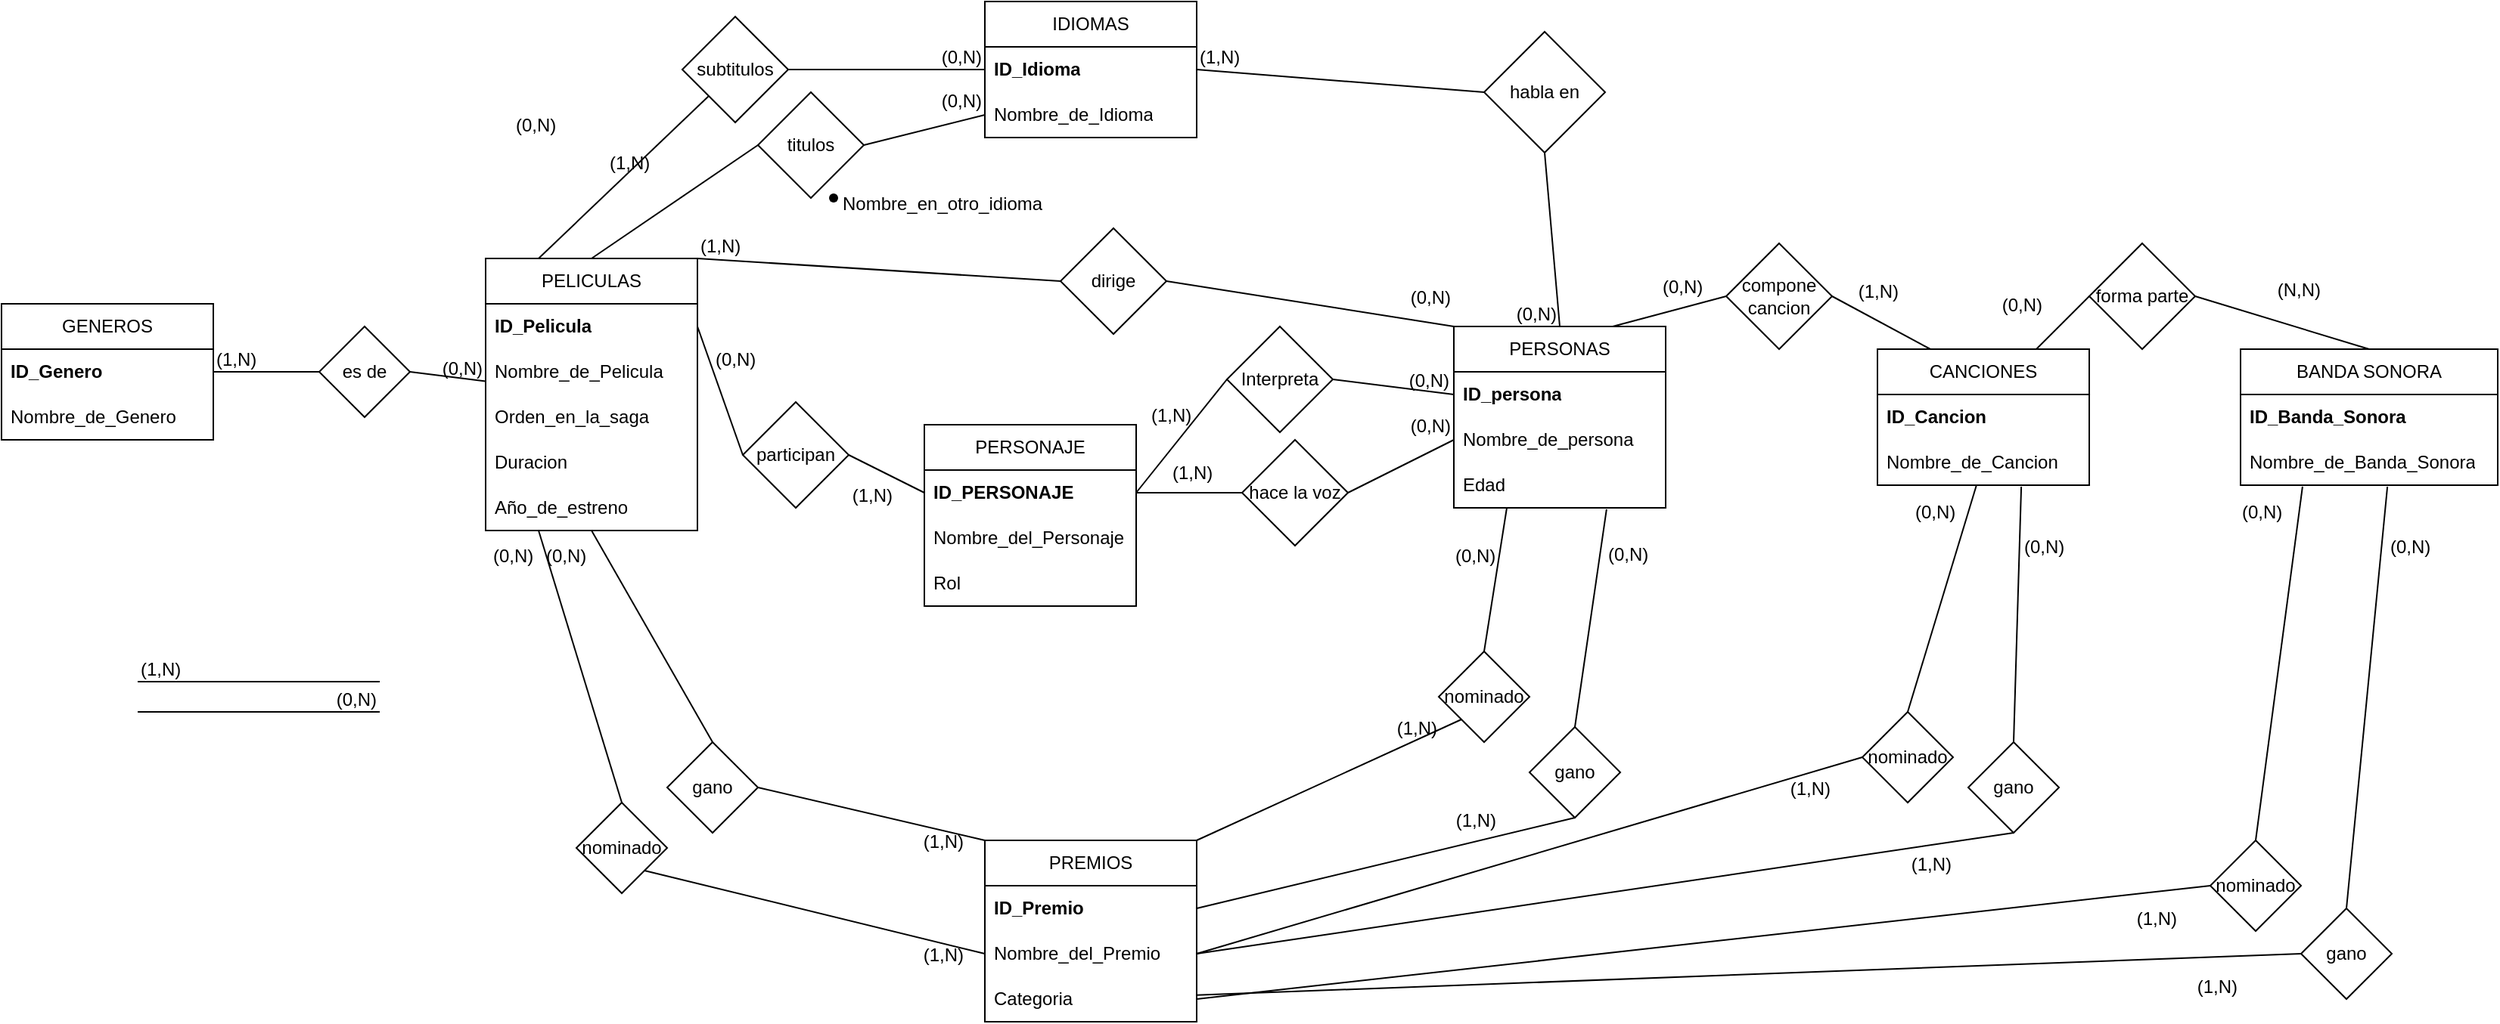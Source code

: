 <mxfile version="21.5.0" type="github">
  <diagram id="R2lEEEUBdFMjLlhIrx00" name="Page-1">
    <mxGraphModel dx="2368" dy="595" grid="1" gridSize="10" guides="1" tooltips="1" connect="1" arrows="1" fold="1" page="1" pageScale="1" pageWidth="850" pageHeight="1100" math="0" shadow="0" extFonts="Permanent Marker^https://fonts.googleapis.com/css?family=Permanent+Marker">
      <root>
        <mxCell id="0" />
        <mxCell id="1" parent="0" />
        <mxCell id="Gt7JvwrsVz6u9dGJZQsW-6" value="GENEROS" style="swimlane;fontStyle=0;childLayout=stackLayout;horizontal=1;startSize=30;horizontalStack=0;resizeParent=1;resizeParentMax=0;resizeLast=0;collapsible=1;marginBottom=0;whiteSpace=wrap;html=1;" parent="1" vertex="1">
          <mxGeometry x="-50" y="380" width="140" height="90" as="geometry">
            <mxRectangle x="50" y="410" width="100" height="30" as="alternateBounds" />
          </mxGeometry>
        </mxCell>
        <mxCell id="Gt7JvwrsVz6u9dGJZQsW-7" value="&lt;b&gt;ID_Genero&lt;/b&gt;&lt;span style=&quot;white-space: pre;&quot;&gt;&#x9;&lt;/span&gt;" style="text;strokeColor=none;fillColor=none;align=left;verticalAlign=middle;spacingLeft=4;spacingRight=4;overflow=hidden;points=[[0,0.5],[1,0.5]];portConstraint=eastwest;rotatable=0;whiteSpace=wrap;html=1;" parent="Gt7JvwrsVz6u9dGJZQsW-6" vertex="1">
          <mxGeometry y="30" width="140" height="30" as="geometry" />
        </mxCell>
        <mxCell id="Gt7JvwrsVz6u9dGJZQsW-8" value="Nombre_de_Genero" style="text;strokeColor=none;fillColor=none;align=left;verticalAlign=middle;spacingLeft=4;spacingRight=4;overflow=hidden;points=[[0,0.5],[1,0.5]];portConstraint=eastwest;rotatable=0;whiteSpace=wrap;html=1;" parent="Gt7JvwrsVz6u9dGJZQsW-6" vertex="1">
          <mxGeometry y="60" width="140" height="30" as="geometry" />
        </mxCell>
        <mxCell id="Gt7JvwrsVz6u9dGJZQsW-10" value="PELICULAS" style="swimlane;fontStyle=0;childLayout=stackLayout;horizontal=1;startSize=30;horizontalStack=0;resizeParent=1;resizeParentMax=0;resizeLast=0;collapsible=1;marginBottom=0;whiteSpace=wrap;html=1;" parent="1" vertex="1">
          <mxGeometry x="270" y="350" width="140" height="180" as="geometry">
            <mxRectangle x="370" y="395" width="110" height="30" as="alternateBounds" />
          </mxGeometry>
        </mxCell>
        <mxCell id="Gt7JvwrsVz6u9dGJZQsW-11" value="&lt;b&gt;ID_Pelicula&lt;/b&gt;" style="text;strokeColor=none;fillColor=none;align=left;verticalAlign=middle;spacingLeft=4;spacingRight=4;overflow=hidden;points=[[0,0.5],[1,0.5]];portConstraint=eastwest;rotatable=0;whiteSpace=wrap;html=1;" parent="Gt7JvwrsVz6u9dGJZQsW-10" vertex="1">
          <mxGeometry y="30" width="140" height="30" as="geometry" />
        </mxCell>
        <mxCell id="Gt7JvwrsVz6u9dGJZQsW-12" value="Nombre_de_Pelicula&lt;span style=&quot;white-space: pre;&quot;&gt;&#x9;&lt;/span&gt;" style="text;strokeColor=none;fillColor=none;align=left;verticalAlign=middle;spacingLeft=4;spacingRight=4;overflow=hidden;points=[[0,0.5],[1,0.5]];portConstraint=eastwest;rotatable=0;whiteSpace=wrap;html=1;" parent="Gt7JvwrsVz6u9dGJZQsW-10" vertex="1">
          <mxGeometry y="60" width="140" height="30" as="geometry" />
        </mxCell>
        <mxCell id="Gt7JvwrsVz6u9dGJZQsW-13" value="&lt;div&gt;Orden_en_la_saga&lt;/div&gt;" style="text;strokeColor=none;fillColor=none;align=left;verticalAlign=middle;spacingLeft=4;spacingRight=4;overflow=hidden;points=[[0,0.5],[1,0.5]];portConstraint=eastwest;rotatable=0;whiteSpace=wrap;html=1;" parent="Gt7JvwrsVz6u9dGJZQsW-10" vertex="1">
          <mxGeometry y="90" width="140" height="30" as="geometry" />
        </mxCell>
        <mxCell id="Gt7JvwrsVz6u9dGJZQsW-106" value="Duracion" style="text;strokeColor=none;fillColor=none;align=left;verticalAlign=middle;spacingLeft=4;spacingRight=4;overflow=hidden;points=[[0,0.5],[1,0.5]];portConstraint=eastwest;rotatable=0;whiteSpace=wrap;html=1;" parent="Gt7JvwrsVz6u9dGJZQsW-10" vertex="1">
          <mxGeometry y="120" width="140" height="30" as="geometry" />
        </mxCell>
        <mxCell id="Gt7JvwrsVz6u9dGJZQsW-107" value="Año_de_estreno" style="text;strokeColor=none;fillColor=none;align=left;verticalAlign=middle;spacingLeft=4;spacingRight=4;overflow=hidden;points=[[0,0.5],[1,0.5]];portConstraint=eastwest;rotatable=0;whiteSpace=wrap;html=1;" parent="Gt7JvwrsVz6u9dGJZQsW-10" vertex="1">
          <mxGeometry y="150" width="140" height="30" as="geometry" />
        </mxCell>
        <mxCell id="Gt7JvwrsVz6u9dGJZQsW-14" value="PREMIOS" style="swimlane;fontStyle=0;childLayout=stackLayout;horizontal=1;startSize=30;horizontalStack=0;resizeParent=1;resizeParentMax=0;resizeLast=0;collapsible=1;marginBottom=0;whiteSpace=wrap;html=1;" parent="1" vertex="1">
          <mxGeometry x="600" y="735" width="140" height="120" as="geometry">
            <mxRectangle x="590" y="690" width="100" height="30" as="alternateBounds" />
          </mxGeometry>
        </mxCell>
        <mxCell id="Gt7JvwrsVz6u9dGJZQsW-15" value="&lt;b&gt;ID_Premio&lt;span style=&quot;white-space: pre;&quot;&gt;&#x9;&lt;/span&gt;&lt;/b&gt;" style="text;strokeColor=none;fillColor=none;align=left;verticalAlign=middle;spacingLeft=4;spacingRight=4;overflow=hidden;points=[[0,0.5],[1,0.5]];portConstraint=eastwest;rotatable=0;whiteSpace=wrap;html=1;" parent="Gt7JvwrsVz6u9dGJZQsW-14" vertex="1">
          <mxGeometry y="30" width="140" height="30" as="geometry" />
        </mxCell>
        <mxCell id="Gt7JvwrsVz6u9dGJZQsW-16" value="Nombre_del_Premio" style="text;strokeColor=none;fillColor=none;align=left;verticalAlign=middle;spacingLeft=4;spacingRight=4;overflow=hidden;points=[[0,0.5],[1,0.5]];portConstraint=eastwest;rotatable=0;whiteSpace=wrap;html=1;" parent="Gt7JvwrsVz6u9dGJZQsW-14" vertex="1">
          <mxGeometry y="60" width="140" height="30" as="geometry" />
        </mxCell>
        <mxCell id="D47qw9EcfBguY9dzHqrJ-2" value="Categoria" style="text;strokeColor=none;fillColor=none;align=left;verticalAlign=middle;spacingLeft=4;spacingRight=4;overflow=hidden;points=[[0,0.5],[1,0.5]];portConstraint=eastwest;rotatable=0;whiteSpace=wrap;html=1;" parent="Gt7JvwrsVz6u9dGJZQsW-14" vertex="1">
          <mxGeometry y="90" width="140" height="30" as="geometry" />
        </mxCell>
        <mxCell id="Gt7JvwrsVz6u9dGJZQsW-18" value="PERSONAS" style="swimlane;fontStyle=0;childLayout=stackLayout;horizontal=1;startSize=30;horizontalStack=0;resizeParent=1;resizeParentMax=0;resizeLast=0;collapsible=1;marginBottom=0;whiteSpace=wrap;html=1;" parent="1" vertex="1">
          <mxGeometry x="910" y="395" width="140" height="120" as="geometry">
            <mxRectangle x="760" y="410" width="110" height="30" as="alternateBounds" />
          </mxGeometry>
        </mxCell>
        <mxCell id="Gt7JvwrsVz6u9dGJZQsW-19" value="&lt;b&gt;ID_persona&lt;/b&gt;" style="text;strokeColor=none;fillColor=none;align=left;verticalAlign=middle;spacingLeft=4;spacingRight=4;overflow=hidden;points=[[0,0.5],[1,0.5]];portConstraint=eastwest;rotatable=0;whiteSpace=wrap;html=1;" parent="Gt7JvwrsVz6u9dGJZQsW-18" vertex="1">
          <mxGeometry y="30" width="140" height="30" as="geometry" />
        </mxCell>
        <mxCell id="Gt7JvwrsVz6u9dGJZQsW-20" value="Nombre_de_persona" style="text;strokeColor=none;fillColor=none;align=left;verticalAlign=middle;spacingLeft=4;spacingRight=4;overflow=hidden;points=[[0,0.5],[1,0.5]];portConstraint=eastwest;rotatable=0;whiteSpace=wrap;html=1;" parent="Gt7JvwrsVz6u9dGJZQsW-18" vertex="1">
          <mxGeometry y="60" width="140" height="30" as="geometry" />
        </mxCell>
        <mxCell id="Gt7JvwrsVz6u9dGJZQsW-110" value="Edad" style="text;strokeColor=none;fillColor=none;align=left;verticalAlign=middle;spacingLeft=4;spacingRight=4;overflow=hidden;points=[[0,0.5],[1,0.5]];portConstraint=eastwest;rotatable=0;whiteSpace=wrap;html=1;" parent="Gt7JvwrsVz6u9dGJZQsW-18" vertex="1">
          <mxGeometry y="90" width="140" height="30" as="geometry" />
        </mxCell>
        <mxCell id="Gt7JvwrsVz6u9dGJZQsW-22" value="CANCIONES" style="swimlane;fontStyle=0;childLayout=stackLayout;horizontal=1;startSize=30;horizontalStack=0;resizeParent=1;resizeParentMax=0;resizeLast=0;collapsible=1;marginBottom=0;whiteSpace=wrap;html=1;" parent="1" vertex="1">
          <mxGeometry x="1190" y="410" width="140" height="90" as="geometry">
            <mxRectangle x="1030" y="410" width="90" height="30" as="alternateBounds" />
          </mxGeometry>
        </mxCell>
        <mxCell id="Gt7JvwrsVz6u9dGJZQsW-23" value="&lt;b&gt;ID_Cancion&lt;/b&gt;" style="text;strokeColor=none;fillColor=none;align=left;verticalAlign=middle;spacingLeft=4;spacingRight=4;overflow=hidden;points=[[0,0.5],[1,0.5]];portConstraint=eastwest;rotatable=0;whiteSpace=wrap;html=1;" parent="Gt7JvwrsVz6u9dGJZQsW-22" vertex="1">
          <mxGeometry y="30" width="140" height="30" as="geometry" />
        </mxCell>
        <mxCell id="Gt7JvwrsVz6u9dGJZQsW-24" value="Nombre_de_Cancion&lt;span style=&quot;white-space: pre;&quot;&gt;&#x9;&lt;/span&gt;" style="text;strokeColor=none;fillColor=none;align=left;verticalAlign=middle;spacingLeft=4;spacingRight=4;overflow=hidden;points=[[0,0.5],[1,0.5]];portConstraint=eastwest;rotatable=0;whiteSpace=wrap;html=1;" parent="Gt7JvwrsVz6u9dGJZQsW-22" vertex="1">
          <mxGeometry y="60" width="140" height="30" as="geometry" />
        </mxCell>
        <mxCell id="Gt7JvwrsVz6u9dGJZQsW-27" value="es de" style="rhombus;whiteSpace=wrap;html=1;" parent="1" vertex="1">
          <mxGeometry x="160" y="395" width="60" height="60" as="geometry" />
        </mxCell>
        <mxCell id="Gt7JvwrsVz6u9dGJZQsW-32" value="dirige" style="rhombus;whiteSpace=wrap;html=1;" parent="1" vertex="1">
          <mxGeometry x="650" y="330" width="70" height="70" as="geometry" />
        </mxCell>
        <mxCell id="Gt7JvwrsVz6u9dGJZQsW-33" value="Interpreta" style="rhombus;whiteSpace=wrap;html=1;" parent="1" vertex="1">
          <mxGeometry x="760" y="395" width="70" height="70" as="geometry" />
        </mxCell>
        <mxCell id="Gt7JvwrsVz6u9dGJZQsW-34" value="participan" style="rhombus;whiteSpace=wrap;html=1;" parent="1" vertex="1">
          <mxGeometry x="440" y="445" width="70" height="70" as="geometry" />
        </mxCell>
        <mxCell id="Gt7JvwrsVz6u9dGJZQsW-41" value="IDIOMAS" style="swimlane;fontStyle=0;childLayout=stackLayout;horizontal=1;startSize=30;horizontalStack=0;resizeParent=1;resizeParentMax=0;resizeLast=0;collapsible=1;marginBottom=0;whiteSpace=wrap;html=1;" parent="1" vertex="1">
          <mxGeometry x="600" y="180" width="140" height="90" as="geometry">
            <mxRectangle x="600" y="200" width="90" height="30" as="alternateBounds" />
          </mxGeometry>
        </mxCell>
        <mxCell id="Gt7JvwrsVz6u9dGJZQsW-42" value="&lt;b&gt;ID_Idioma&lt;/b&gt;" style="text;strokeColor=none;fillColor=none;align=left;verticalAlign=middle;spacingLeft=4;spacingRight=4;overflow=hidden;points=[[0,0.5],[1,0.5]];portConstraint=eastwest;rotatable=0;whiteSpace=wrap;html=1;" parent="Gt7JvwrsVz6u9dGJZQsW-41" vertex="1">
          <mxGeometry y="30" width="140" height="30" as="geometry" />
        </mxCell>
        <mxCell id="Gt7JvwrsVz6u9dGJZQsW-43" value="Nombre_de_Idioma" style="text;strokeColor=none;fillColor=none;align=left;verticalAlign=middle;spacingLeft=4;spacingRight=4;overflow=hidden;points=[[0,0.5],[1,0.5]];portConstraint=eastwest;rotatable=0;whiteSpace=wrap;html=1;" parent="Gt7JvwrsVz6u9dGJZQsW-41" vertex="1">
          <mxGeometry y="60" width="140" height="30" as="geometry" />
        </mxCell>
        <mxCell id="Gt7JvwrsVz6u9dGJZQsW-45" value="compone cancion" style="rhombus;whiteSpace=wrap;html=1;" parent="1" vertex="1">
          <mxGeometry x="1090" y="340" width="70" height="70" as="geometry" />
        </mxCell>
        <mxCell id="Gt7JvwrsVz6u9dGJZQsW-52" value="titulos" style="rhombus;whiteSpace=wrap;html=1;" parent="1" vertex="1">
          <mxGeometry x="450" y="240" width="70" height="70" as="geometry" />
        </mxCell>
        <mxCell id="Gt7JvwrsVz6u9dGJZQsW-53" value="&lt;div&gt;subtitulos&lt;/div&gt;" style="rhombus;whiteSpace=wrap;html=1;" parent="1" vertex="1">
          <mxGeometry x="400" y="190" width="70" height="70" as="geometry" />
        </mxCell>
        <mxCell id="Gt7JvwrsVz6u9dGJZQsW-60" value="habla en" style="rhombus;whiteSpace=wrap;html=1;" parent="1" vertex="1">
          <mxGeometry x="930" y="200" width="80" height="80" as="geometry" />
        </mxCell>
        <mxCell id="Gt7JvwrsVz6u9dGJZQsW-64" value="nominado" style="rhombus;whiteSpace=wrap;html=1;" parent="1" vertex="1">
          <mxGeometry x="330" y="710" width="60" height="60" as="geometry" />
        </mxCell>
        <mxCell id="Gt7JvwrsVz6u9dGJZQsW-65" value="gano" style="rhombus;whiteSpace=wrap;html=1;" parent="1" vertex="1">
          <mxGeometry x="390" y="670" width="60" height="60" as="geometry" />
        </mxCell>
        <mxCell id="Gt7JvwrsVz6u9dGJZQsW-71" value="nominado" style="rhombus;whiteSpace=wrap;html=1;" parent="1" vertex="1">
          <mxGeometry x="900" y="610" width="60" height="60" as="geometry" />
        </mxCell>
        <mxCell id="Gt7JvwrsVz6u9dGJZQsW-72" value="gano" style="rhombus;whiteSpace=wrap;html=1;" parent="1" vertex="1">
          <mxGeometry x="960" y="660" width="60" height="60" as="geometry" />
        </mxCell>
        <mxCell id="Gt7JvwrsVz6u9dGJZQsW-77" value="nominado" style="rhombus;whiteSpace=wrap;html=1;" parent="1" vertex="1">
          <mxGeometry x="1180" y="650" width="60" height="60" as="geometry" />
        </mxCell>
        <mxCell id="Gt7JvwrsVz6u9dGJZQsW-78" value="gano" style="rhombus;whiteSpace=wrap;html=1;" parent="1" vertex="1">
          <mxGeometry x="1250" y="670" width="60" height="60" as="geometry" />
        </mxCell>
        <mxCell id="Gt7JvwrsVz6u9dGJZQsW-94" value="BANDA SONORA" style="swimlane;fontStyle=0;childLayout=stackLayout;horizontal=1;startSize=30;horizontalStack=0;resizeParent=1;resizeParentMax=0;resizeLast=0;collapsible=1;marginBottom=0;whiteSpace=wrap;html=1;" parent="1" vertex="1">
          <mxGeometry x="1430" y="410" width="170" height="90" as="geometry">
            <mxRectangle x="1290" y="410" width="90" height="30" as="alternateBounds" />
          </mxGeometry>
        </mxCell>
        <mxCell id="Gt7JvwrsVz6u9dGJZQsW-95" value="&lt;b&gt;ID_Banda_Sonora&lt;span style=&quot;white-space: pre;&quot;&gt;&#x9;&lt;/span&gt;&lt;/b&gt;" style="text;strokeColor=none;fillColor=none;align=left;verticalAlign=middle;spacingLeft=4;spacingRight=4;overflow=hidden;points=[[0,0.5],[1,0.5]];portConstraint=eastwest;rotatable=0;whiteSpace=wrap;html=1;" parent="Gt7JvwrsVz6u9dGJZQsW-94" vertex="1">
          <mxGeometry y="30" width="170" height="30" as="geometry" />
        </mxCell>
        <mxCell id="Gt7JvwrsVz6u9dGJZQsW-96" value="Nombre_de_Banda_Sonora" style="text;strokeColor=none;fillColor=none;align=left;verticalAlign=middle;spacingLeft=4;spacingRight=4;overflow=hidden;points=[[0,0.5],[1,0.5]];portConstraint=eastwest;rotatable=0;whiteSpace=wrap;html=1;" parent="Gt7JvwrsVz6u9dGJZQsW-94" vertex="1">
          <mxGeometry y="60" width="170" height="30" as="geometry" />
        </mxCell>
        <mxCell id="Gt7JvwrsVz6u9dGJZQsW-97" value="forma parte" style="rhombus;whiteSpace=wrap;html=1;" parent="1" vertex="1">
          <mxGeometry x="1330" y="340" width="70" height="70" as="geometry" />
        </mxCell>
        <mxCell id="Gt7JvwrsVz6u9dGJZQsW-100" value="nominado" style="rhombus;whiteSpace=wrap;html=1;" parent="1" vertex="1">
          <mxGeometry x="1410" y="735" width="60" height="60" as="geometry" />
        </mxCell>
        <mxCell id="Gt7JvwrsVz6u9dGJZQsW-101" value="gano" style="rhombus;whiteSpace=wrap;html=1;" parent="1" vertex="1">
          <mxGeometry x="1470" y="780" width="60" height="60" as="geometry" />
        </mxCell>
        <mxCell id="D47qw9EcfBguY9dzHqrJ-13" value="" style="endArrow=none;html=1;rounded=0;" parent="1" edge="1">
          <mxGeometry relative="1" as="geometry">
            <mxPoint x="40" y="630" as="sourcePoint" />
            <mxPoint x="200" y="630" as="targetPoint" />
          </mxGeometry>
        </mxCell>
        <mxCell id="D47qw9EcfBguY9dzHqrJ-14" value="(1,N)" style="resizable=0;html=1;whiteSpace=wrap;align=left;verticalAlign=bottom;" parent="D47qw9EcfBguY9dzHqrJ-13" connectable="0" vertex="1">
          <mxGeometry x="-1" relative="1" as="geometry" />
        </mxCell>
        <mxCell id="D47qw9EcfBguY9dzHqrJ-15" value="" style="endArrow=none;html=1;rounded=0;" parent="1" edge="1">
          <mxGeometry relative="1" as="geometry">
            <mxPoint x="40" y="650" as="sourcePoint" />
            <mxPoint x="200" y="650" as="targetPoint" />
          </mxGeometry>
        </mxCell>
        <mxCell id="D47qw9EcfBguY9dzHqrJ-16" value="(0,N)" style="resizable=0;html=1;whiteSpace=wrap;align=right;verticalAlign=bottom;" parent="D47qw9EcfBguY9dzHqrJ-15" connectable="0" vertex="1">
          <mxGeometry x="1" relative="1" as="geometry">
            <mxPoint x="-1" as="offset" />
          </mxGeometry>
        </mxCell>
        <mxCell id="D47qw9EcfBguY9dzHqrJ-17" value="" style="endArrow=none;html=1;rounded=0;exitX=1;exitY=0.5;exitDx=0;exitDy=0;entryX=0;entryY=0.5;entryDx=0;entryDy=0;" parent="1" source="Gt7JvwrsVz6u9dGJZQsW-7" target="Gt7JvwrsVz6u9dGJZQsW-27" edge="1">
          <mxGeometry relative="1" as="geometry">
            <mxPoint x="110" y="490" as="sourcePoint" />
            <mxPoint x="270" y="490" as="targetPoint" />
          </mxGeometry>
        </mxCell>
        <mxCell id="D47qw9EcfBguY9dzHqrJ-18" value="(1,N)" style="resizable=0;html=1;whiteSpace=wrap;align=left;verticalAlign=bottom;" parent="D47qw9EcfBguY9dzHqrJ-17" connectable="0" vertex="1">
          <mxGeometry x="-1" relative="1" as="geometry" />
        </mxCell>
        <mxCell id="D47qw9EcfBguY9dzHqrJ-19" value="" style="endArrow=none;html=1;rounded=0;exitX=1;exitY=0.5;exitDx=0;exitDy=0;" parent="1" source="Gt7JvwrsVz6u9dGJZQsW-27" target="Gt7JvwrsVz6u9dGJZQsW-10" edge="1">
          <mxGeometry relative="1" as="geometry">
            <mxPoint x="100" y="540" as="sourcePoint" />
            <mxPoint x="290" y="450" as="targetPoint" />
          </mxGeometry>
        </mxCell>
        <mxCell id="D47qw9EcfBguY9dzHqrJ-20" value="(0,N)" style="resizable=0;html=1;whiteSpace=wrap;align=right;verticalAlign=bottom;" parent="D47qw9EcfBguY9dzHqrJ-19" connectable="0" vertex="1">
          <mxGeometry x="1" relative="1" as="geometry">
            <mxPoint x="-1" as="offset" />
          </mxGeometry>
        </mxCell>
        <mxCell id="D47qw9EcfBguY9dzHqrJ-23" value="" style="group" parent="1" vertex="1" connectable="0">
          <mxGeometry x="490" y="300" width="170" height="30" as="geometry" />
        </mxCell>
        <mxCell id="D47qw9EcfBguY9dzHqrJ-21" value="Nombre_en_otro_idioma" style="text;strokeColor=none;fillColor=none;spacingLeft=4;spacingRight=4;overflow=hidden;rotatable=0;points=[[0,0.5],[1,0.5]];portConstraint=eastwest;fontSize=12;whiteSpace=wrap;html=1;" parent="D47qw9EcfBguY9dzHqrJ-23" vertex="1">
          <mxGeometry x="10" width="160" height="30" as="geometry" />
        </mxCell>
        <mxCell id="D47qw9EcfBguY9dzHqrJ-22" value="" style="shape=waypoint;sketch=0;fillStyle=solid;size=6;pointerEvents=1;points=[];fillColor=none;resizable=0;rotatable=0;perimeter=centerPerimeter;snapToPoint=1;" parent="D47qw9EcfBguY9dzHqrJ-23" vertex="1">
          <mxGeometry width="20" height="20" as="geometry" />
        </mxCell>
        <mxCell id="D47qw9EcfBguY9dzHqrJ-24" value="" style="endArrow=none;html=1;rounded=0;entryX=0;entryY=0.5;entryDx=0;entryDy=0;exitX=0.5;exitY=0;exitDx=0;exitDy=0;" parent="1" source="Gt7JvwrsVz6u9dGJZQsW-10" target="Gt7JvwrsVz6u9dGJZQsW-52" edge="1">
          <mxGeometry relative="1" as="geometry">
            <mxPoint x="60" y="500" as="sourcePoint" />
            <mxPoint x="220" y="500" as="targetPoint" />
          </mxGeometry>
        </mxCell>
        <mxCell id="D47qw9EcfBguY9dzHqrJ-25" value="(1,N)" style="resizable=0;html=1;whiteSpace=wrap;align=left;verticalAlign=bottom;" parent="D47qw9EcfBguY9dzHqrJ-24" connectable="0" vertex="1">
          <mxGeometry x="-1" relative="1" as="geometry">
            <mxPoint x="10" y="-55" as="offset" />
          </mxGeometry>
        </mxCell>
        <mxCell id="D47qw9EcfBguY9dzHqrJ-26" value="" style="endArrow=none;html=1;rounded=0;entryX=0;entryY=0.5;entryDx=0;entryDy=0;exitX=1;exitY=0.5;exitDx=0;exitDy=0;" parent="1" source="Gt7JvwrsVz6u9dGJZQsW-52" target="Gt7JvwrsVz6u9dGJZQsW-43" edge="1">
          <mxGeometry relative="1" as="geometry">
            <mxPoint x="60" y="520" as="sourcePoint" />
            <mxPoint x="220" y="520" as="targetPoint" />
          </mxGeometry>
        </mxCell>
        <mxCell id="D47qw9EcfBguY9dzHqrJ-27" value="(0,N)" style="resizable=0;html=1;whiteSpace=wrap;align=right;verticalAlign=bottom;" parent="D47qw9EcfBguY9dzHqrJ-26" connectable="0" vertex="1">
          <mxGeometry x="1" relative="1" as="geometry">
            <mxPoint x="-1" as="offset" />
          </mxGeometry>
        </mxCell>
        <mxCell id="D47qw9EcfBguY9dzHqrJ-28" value="" style="endArrow=none;html=1;rounded=0;entryX=0;entryY=1;entryDx=0;entryDy=0;exitX=0.25;exitY=0;exitDx=0;exitDy=0;" parent="1" source="Gt7JvwrsVz6u9dGJZQsW-10" target="Gt7JvwrsVz6u9dGJZQsW-53" edge="1">
          <mxGeometry relative="1" as="geometry">
            <mxPoint x="90" y="530" as="sourcePoint" />
            <mxPoint x="250" y="530" as="targetPoint" />
          </mxGeometry>
        </mxCell>
        <mxCell id="D47qw9EcfBguY9dzHqrJ-29" value="(0,N)" style="resizable=0;html=1;whiteSpace=wrap;align=left;verticalAlign=bottom;" parent="D47qw9EcfBguY9dzHqrJ-28" connectable="0" vertex="1">
          <mxGeometry x="-1" relative="1" as="geometry">
            <mxPoint x="-17" y="-80" as="offset" />
          </mxGeometry>
        </mxCell>
        <mxCell id="D47qw9EcfBguY9dzHqrJ-30" value="" style="endArrow=none;html=1;rounded=0;entryX=0;entryY=0.5;entryDx=0;entryDy=0;exitX=1;exitY=0.5;exitDx=0;exitDy=0;" parent="1" source="Gt7JvwrsVz6u9dGJZQsW-53" target="Gt7JvwrsVz6u9dGJZQsW-42" edge="1">
          <mxGeometry relative="1" as="geometry">
            <mxPoint x="150" y="240" as="sourcePoint" />
            <mxPoint x="310" y="240" as="targetPoint" />
          </mxGeometry>
        </mxCell>
        <mxCell id="D47qw9EcfBguY9dzHqrJ-31" value="(0,N)" style="resizable=0;html=1;whiteSpace=wrap;align=right;verticalAlign=bottom;" parent="D47qw9EcfBguY9dzHqrJ-30" connectable="0" vertex="1">
          <mxGeometry x="1" relative="1" as="geometry">
            <mxPoint x="-1" as="offset" />
          </mxGeometry>
        </mxCell>
        <mxCell id="D47qw9EcfBguY9dzHqrJ-35" value="" style="endArrow=none;html=1;rounded=0;entryX=0.5;entryY=0;entryDx=0;entryDy=0;exitX=0.25;exitY=1;exitDx=0;exitDy=0;" parent="1" source="Gt7JvwrsVz6u9dGJZQsW-10" target="Gt7JvwrsVz6u9dGJZQsW-64" edge="1">
          <mxGeometry relative="1" as="geometry">
            <mxPoint x="300" y="480" as="sourcePoint" />
            <mxPoint x="320" y="744" as="targetPoint" />
          </mxGeometry>
        </mxCell>
        <mxCell id="D47qw9EcfBguY9dzHqrJ-36" value="(0,N)" style="resizable=0;html=1;whiteSpace=wrap;align=left;verticalAlign=bottom;" parent="D47qw9EcfBguY9dzHqrJ-35" connectable="0" vertex="1">
          <mxGeometry x="-1" relative="1" as="geometry">
            <mxPoint x="-32" y="25" as="offset" />
          </mxGeometry>
        </mxCell>
        <mxCell id="D47qw9EcfBguY9dzHqrJ-37" value="" style="endArrow=none;html=1;rounded=0;exitX=1;exitY=1;exitDx=0;exitDy=0;entryX=0;entryY=0.5;entryDx=0;entryDy=0;" parent="1" source="Gt7JvwrsVz6u9dGJZQsW-64" target="Gt7JvwrsVz6u9dGJZQsW-16" edge="1">
          <mxGeometry relative="1" as="geometry">
            <mxPoint x="160" y="764" as="sourcePoint" />
            <mxPoint x="320" y="764" as="targetPoint" />
          </mxGeometry>
        </mxCell>
        <mxCell id="D47qw9EcfBguY9dzHqrJ-38" value="(1,N)" style="resizable=0;html=1;whiteSpace=wrap;align=right;verticalAlign=bottom;" parent="D47qw9EcfBguY9dzHqrJ-37" connectable="0" vertex="1">
          <mxGeometry x="1" relative="1" as="geometry">
            <mxPoint x="-12" y="10" as="offset" />
          </mxGeometry>
        </mxCell>
        <mxCell id="D47qw9EcfBguY9dzHqrJ-39" value="" style="endArrow=none;html=1;rounded=0;entryX=0.5;entryY=0;entryDx=0;entryDy=0;exitX=0.5;exitY=1;exitDx=0;exitDy=0;" parent="1" source="Gt7JvwrsVz6u9dGJZQsW-10" target="Gt7JvwrsVz6u9dGJZQsW-65" edge="1">
          <mxGeometry relative="1" as="geometry">
            <mxPoint x="408" y="435" as="sourcePoint" />
            <mxPoint x="405" y="650" as="targetPoint" />
          </mxGeometry>
        </mxCell>
        <mxCell id="D47qw9EcfBguY9dzHqrJ-40" value="(0,N)" style="resizable=0;html=1;whiteSpace=wrap;align=left;verticalAlign=bottom;" parent="D47qw9EcfBguY9dzHqrJ-39" connectable="0" vertex="1">
          <mxGeometry x="-1" relative="1" as="geometry">
            <mxPoint x="-32" y="25" as="offset" />
          </mxGeometry>
        </mxCell>
        <mxCell id="D47qw9EcfBguY9dzHqrJ-41" value="" style="endArrow=none;html=1;rounded=0;exitX=1;exitY=0.5;exitDx=0;exitDy=0;entryX=0;entryY=0;entryDx=0;entryDy=0;" parent="1" source="Gt7JvwrsVz6u9dGJZQsW-65" edge="1" target="Gt7JvwrsVz6u9dGJZQsW-14">
          <mxGeometry relative="1" as="geometry">
            <mxPoint x="425" y="645" as="sourcePoint" />
            <mxPoint x="590" y="710" as="targetPoint" />
          </mxGeometry>
        </mxCell>
        <mxCell id="D47qw9EcfBguY9dzHqrJ-42" value="(1,N)" style="resizable=0;html=1;whiteSpace=wrap;align=right;verticalAlign=bottom;" parent="D47qw9EcfBguY9dzHqrJ-41" connectable="0" vertex="1">
          <mxGeometry x="1" relative="1" as="geometry">
            <mxPoint x="-12" y="10" as="offset" />
          </mxGeometry>
        </mxCell>
        <mxCell id="D47qw9EcfBguY9dzHqrJ-52" value="" style="endArrow=none;html=1;rounded=0;entryX=0;entryY=0.5;entryDx=0;entryDy=0;exitX=1;exitY=0;exitDx=0;exitDy=0;" parent="1" source="Gt7JvwrsVz6u9dGJZQsW-10" target="Gt7JvwrsVz6u9dGJZQsW-32" edge="1">
          <mxGeometry relative="1" as="geometry">
            <mxPoint x="210" y="530" as="sourcePoint" />
            <mxPoint x="370" y="530" as="targetPoint" />
          </mxGeometry>
        </mxCell>
        <mxCell id="D47qw9EcfBguY9dzHqrJ-53" value="(1,N)" style="resizable=0;html=1;whiteSpace=wrap;align=left;verticalAlign=bottom;" parent="D47qw9EcfBguY9dzHqrJ-52" connectable="0" vertex="1">
          <mxGeometry x="-1" relative="1" as="geometry" />
        </mxCell>
        <mxCell id="D47qw9EcfBguY9dzHqrJ-54" value="" style="endArrow=none;html=1;rounded=0;entryX=0;entryY=0;entryDx=0;entryDy=0;exitX=1;exitY=0.5;exitDx=0;exitDy=0;" parent="1" source="Gt7JvwrsVz6u9dGJZQsW-32" target="Gt7JvwrsVz6u9dGJZQsW-18" edge="1">
          <mxGeometry relative="1" as="geometry">
            <mxPoint x="200" y="510" as="sourcePoint" />
            <mxPoint x="360" y="510" as="targetPoint" />
          </mxGeometry>
        </mxCell>
        <mxCell id="D47qw9EcfBguY9dzHqrJ-55" value="(0,N)" style="resizable=0;html=1;whiteSpace=wrap;align=right;verticalAlign=bottom;" parent="D47qw9EcfBguY9dzHqrJ-54" connectable="0" vertex="1">
          <mxGeometry x="1" relative="1" as="geometry">
            <mxPoint x="-1" y="-11" as="offset" />
          </mxGeometry>
        </mxCell>
        <mxCell id="D47qw9EcfBguY9dzHqrJ-56" value="" style="endArrow=none;html=1;rounded=0;entryX=0;entryY=0.5;entryDx=0;entryDy=0;exitX=1;exitY=0.5;exitDx=0;exitDy=0;" parent="1" source="yIFJupG04p19ajYro8Yv-10" target="Gt7JvwrsVz6u9dGJZQsW-33" edge="1">
          <mxGeometry relative="1" as="geometry">
            <mxPoint x="30.0" y="850" as="sourcePoint" />
            <mxPoint x="-210" y="1129.5" as="targetPoint" />
          </mxGeometry>
        </mxCell>
        <mxCell id="D47qw9EcfBguY9dzHqrJ-57" value="(1,N)" style="resizable=0;html=1;whiteSpace=wrap;align=left;verticalAlign=bottom;" parent="D47qw9EcfBguY9dzHqrJ-56" connectable="0" vertex="1">
          <mxGeometry x="-1" relative="1" as="geometry">
            <mxPoint x="8" y="-43" as="offset" />
          </mxGeometry>
        </mxCell>
        <mxCell id="D47qw9EcfBguY9dzHqrJ-58" value="" style="endArrow=none;html=1;rounded=0;exitX=1;exitY=0.5;exitDx=0;exitDy=0;entryX=0;entryY=0.5;entryDx=0;entryDy=0;" parent="1" source="Gt7JvwrsVz6u9dGJZQsW-33" target="Gt7JvwrsVz6u9dGJZQsW-19" edge="1">
          <mxGeometry relative="1" as="geometry">
            <mxPoint x="-370" y="1149.5" as="sourcePoint" />
            <mxPoint x="310.0" y="845" as="targetPoint" />
          </mxGeometry>
        </mxCell>
        <mxCell id="D47qw9EcfBguY9dzHqrJ-59" value="(0,N)" style="resizable=0;html=1;whiteSpace=wrap;align=right;verticalAlign=bottom;" parent="D47qw9EcfBguY9dzHqrJ-58" connectable="0" vertex="1">
          <mxGeometry x="1" relative="1" as="geometry">
            <mxPoint x="-1" as="offset" />
          </mxGeometry>
        </mxCell>
        <mxCell id="D47qw9EcfBguY9dzHqrJ-60" value="" style="endArrow=none;html=1;rounded=0;entryX=0;entryY=0.5;entryDx=0;entryDy=0;exitX=1;exitY=0.5;exitDx=0;exitDy=0;" parent="1" source="Gt7JvwrsVz6u9dGJZQsW-11" target="Gt7JvwrsVz6u9dGJZQsW-34" edge="1">
          <mxGeometry relative="1" as="geometry">
            <mxPoint x="20.0" y="805" as="sourcePoint" />
            <mxPoint x="-70" y="1040" as="targetPoint" />
          </mxGeometry>
        </mxCell>
        <mxCell id="D47qw9EcfBguY9dzHqrJ-61" value="(0,N)" style="resizable=0;html=1;whiteSpace=wrap;align=left;verticalAlign=bottom;" parent="D47qw9EcfBguY9dzHqrJ-60" connectable="0" vertex="1">
          <mxGeometry x="-1" relative="1" as="geometry">
            <mxPoint x="10" y="30" as="offset" />
          </mxGeometry>
        </mxCell>
        <mxCell id="D47qw9EcfBguY9dzHqrJ-62" value="" style="endArrow=none;html=1;rounded=0;entryX=0;entryY=0.5;entryDx=0;entryDy=0;exitX=1;exitY=0.5;exitDx=0;exitDy=0;" parent="1" source="Gt7JvwrsVz6u9dGJZQsW-34" target="yIFJupG04p19ajYro8Yv-10" edge="1">
          <mxGeometry relative="1" as="geometry">
            <mxPoint x="-230" y="1060" as="sourcePoint" />
            <mxPoint x="300.0" y="770" as="targetPoint" />
          </mxGeometry>
        </mxCell>
        <mxCell id="D47qw9EcfBguY9dzHqrJ-63" value="(1,N)" style="resizable=0;html=1;whiteSpace=wrap;align=right;verticalAlign=bottom;" parent="D47qw9EcfBguY9dzHqrJ-62" connectable="0" vertex="1">
          <mxGeometry x="1" relative="1" as="geometry">
            <mxPoint x="-20" y="10" as="offset" />
          </mxGeometry>
        </mxCell>
        <mxCell id="D47qw9EcfBguY9dzHqrJ-68" value="" style="endArrow=none;html=1;rounded=0;exitX=1;exitY=0.5;exitDx=0;exitDy=0;entryX=0;entryY=0.5;entryDx=0;entryDy=0;" parent="1" source="Gt7JvwrsVz6u9dGJZQsW-42" target="Gt7JvwrsVz6u9dGJZQsW-60" edge="1">
          <mxGeometry relative="1" as="geometry">
            <mxPoint x="890" y="159" as="sourcePoint" />
            <mxPoint x="1050" y="159" as="targetPoint" />
          </mxGeometry>
        </mxCell>
        <mxCell id="D47qw9EcfBguY9dzHqrJ-69" value="(1,N)" style="resizable=0;html=1;whiteSpace=wrap;align=left;verticalAlign=bottom;" parent="D47qw9EcfBguY9dzHqrJ-68" connectable="0" vertex="1">
          <mxGeometry x="-1" relative="1" as="geometry" />
        </mxCell>
        <mxCell id="D47qw9EcfBguY9dzHqrJ-70" value="" style="endArrow=none;html=1;rounded=0;exitX=0.5;exitY=1;exitDx=0;exitDy=0;entryX=0.5;entryY=0;entryDx=0;entryDy=0;" parent="1" source="Gt7JvwrsVz6u9dGJZQsW-60" target="Gt7JvwrsVz6u9dGJZQsW-18" edge="1">
          <mxGeometry relative="1" as="geometry">
            <mxPoint x="940" y="224.5" as="sourcePoint" />
            <mxPoint x="1100" y="224.5" as="targetPoint" />
          </mxGeometry>
        </mxCell>
        <mxCell id="D47qw9EcfBguY9dzHqrJ-71" value="(0,N)" style="resizable=0;html=1;whiteSpace=wrap;align=right;verticalAlign=bottom;" parent="D47qw9EcfBguY9dzHqrJ-70" connectable="0" vertex="1">
          <mxGeometry x="1" relative="1" as="geometry">
            <mxPoint x="-1" as="offset" />
          </mxGeometry>
        </mxCell>
        <mxCell id="D47qw9EcfBguY9dzHqrJ-72" value="" style="endArrow=none;html=1;rounded=0;exitX=0.25;exitY=1;exitDx=0;exitDy=0;entryX=0.5;entryY=0;entryDx=0;entryDy=0;" parent="1" source="Gt7JvwrsVz6u9dGJZQsW-18" target="Gt7JvwrsVz6u9dGJZQsW-71" edge="1">
          <mxGeometry relative="1" as="geometry">
            <mxPoint x="700" y="850" as="sourcePoint" />
            <mxPoint x="860" y="850" as="targetPoint" />
          </mxGeometry>
        </mxCell>
        <mxCell id="D47qw9EcfBguY9dzHqrJ-73" value="(0,N)" style="resizable=0;html=1;whiteSpace=wrap;align=left;verticalAlign=bottom;" parent="D47qw9EcfBguY9dzHqrJ-72" connectable="0" vertex="1">
          <mxGeometry x="-1" relative="1" as="geometry">
            <mxPoint x="-36" y="40" as="offset" />
          </mxGeometry>
        </mxCell>
        <mxCell id="D47qw9EcfBguY9dzHqrJ-74" value="" style="endArrow=none;html=1;rounded=0;exitX=1;exitY=0;exitDx=0;exitDy=0;entryX=0;entryY=1;entryDx=0;entryDy=0;" parent="1" source="Gt7JvwrsVz6u9dGJZQsW-14" target="Gt7JvwrsVz6u9dGJZQsW-71" edge="1">
          <mxGeometry relative="1" as="geometry">
            <mxPoint x="700" y="870" as="sourcePoint" />
            <mxPoint x="860" y="870" as="targetPoint" />
          </mxGeometry>
        </mxCell>
        <mxCell id="D47qw9EcfBguY9dzHqrJ-75" value="(1,N)" style="resizable=0;html=1;whiteSpace=wrap;align=right;verticalAlign=bottom;" parent="D47qw9EcfBguY9dzHqrJ-74" connectable="0" vertex="1">
          <mxGeometry x="1" relative="1" as="geometry">
            <mxPoint x="-15" y="15" as="offset" />
          </mxGeometry>
        </mxCell>
        <mxCell id="D47qw9EcfBguY9dzHqrJ-76" value="" style="endArrow=none;html=1;rounded=0;exitX=0.721;exitY=1.033;exitDx=0;exitDy=0;exitPerimeter=0;entryX=0.5;entryY=0;entryDx=0;entryDy=0;" parent="1" source="Gt7JvwrsVz6u9dGJZQsW-110" edge="1" target="Gt7JvwrsVz6u9dGJZQsW-72">
          <mxGeometry relative="1" as="geometry">
            <mxPoint x="700" y="930" as="sourcePoint" />
            <mxPoint x="860" y="650" as="targetPoint" />
          </mxGeometry>
        </mxCell>
        <mxCell id="D47qw9EcfBguY9dzHqrJ-77" value="(0,N)" style="resizable=0;html=1;whiteSpace=wrap;align=left;verticalAlign=bottom;" parent="D47qw9EcfBguY9dzHqrJ-76" connectable="0" vertex="1">
          <mxGeometry x="-1" relative="1" as="geometry">
            <mxPoint x="-1" y="39" as="offset" />
          </mxGeometry>
        </mxCell>
        <mxCell id="D47qw9EcfBguY9dzHqrJ-78" value="" style="endArrow=none;html=1;rounded=0;entryX=0.5;entryY=1;entryDx=0;entryDy=0;exitX=1;exitY=0.5;exitDx=0;exitDy=0;" parent="1" source="Gt7JvwrsVz6u9dGJZQsW-15" target="Gt7JvwrsVz6u9dGJZQsW-72" edge="1">
          <mxGeometry relative="1" as="geometry">
            <mxPoint x="700" y="950" as="sourcePoint" />
            <mxPoint x="860" y="950" as="targetPoint" />
          </mxGeometry>
        </mxCell>
        <mxCell id="D47qw9EcfBguY9dzHqrJ-79" value="(1,N)" style="resizable=0;html=1;whiteSpace=wrap;align=right;verticalAlign=bottom;" parent="D47qw9EcfBguY9dzHqrJ-78" connectable="0" vertex="1">
          <mxGeometry x="1" relative="1" as="geometry">
            <mxPoint x="-50" y="10" as="offset" />
          </mxGeometry>
        </mxCell>
        <mxCell id="D47qw9EcfBguY9dzHqrJ-80" value="" style="endArrow=none;html=1;rounded=0;entryX=0.5;entryY=0;entryDx=0;entryDy=0;" parent="1" source="Gt7JvwrsVz6u9dGJZQsW-24" target="Gt7JvwrsVz6u9dGJZQsW-77" edge="1">
          <mxGeometry relative="1" as="geometry">
            <mxPoint x="660" y="880" as="sourcePoint" />
            <mxPoint x="820" y="880" as="targetPoint" />
          </mxGeometry>
        </mxCell>
        <mxCell id="D47qw9EcfBguY9dzHqrJ-81" value="(0,N)" style="resizable=0;html=1;whiteSpace=wrap;align=left;verticalAlign=bottom;" parent="D47qw9EcfBguY9dzHqrJ-80" connectable="0" vertex="1">
          <mxGeometry x="-1" relative="1" as="geometry">
            <mxPoint x="-42" y="26" as="offset" />
          </mxGeometry>
        </mxCell>
        <mxCell id="D47qw9EcfBguY9dzHqrJ-82" value="" style="endArrow=none;html=1;rounded=0;entryX=0;entryY=0.5;entryDx=0;entryDy=0;exitX=1;exitY=0.5;exitDx=0;exitDy=0;" parent="1" source="Gt7JvwrsVz6u9dGJZQsW-16" target="Gt7JvwrsVz6u9dGJZQsW-77" edge="1">
          <mxGeometry relative="1" as="geometry">
            <mxPoint x="660" y="900" as="sourcePoint" />
            <mxPoint x="820" y="900" as="targetPoint" />
          </mxGeometry>
        </mxCell>
        <mxCell id="D47qw9EcfBguY9dzHqrJ-83" value="(1,N)" style="resizable=0;html=1;whiteSpace=wrap;align=right;verticalAlign=bottom;" parent="D47qw9EcfBguY9dzHqrJ-82" connectable="0" vertex="1">
          <mxGeometry x="1" relative="1" as="geometry">
            <mxPoint x="-20" y="30" as="offset" />
          </mxGeometry>
        </mxCell>
        <mxCell id="D47qw9EcfBguY9dzHqrJ-88" value="" style="endArrow=none;html=1;rounded=0;exitX=0.679;exitY=1.033;exitDx=0;exitDy=0;exitPerimeter=0;entryX=0.5;entryY=0;entryDx=0;entryDy=0;" parent="1" source="Gt7JvwrsVz6u9dGJZQsW-24" target="Gt7JvwrsVz6u9dGJZQsW-78" edge="1">
          <mxGeometry relative="1" as="geometry">
            <mxPoint x="940" y="890" as="sourcePoint" />
            <mxPoint x="1100" y="890" as="targetPoint" />
          </mxGeometry>
        </mxCell>
        <mxCell id="D47qw9EcfBguY9dzHqrJ-89" value="(0,N)" style="resizable=0;html=1;whiteSpace=wrap;align=left;verticalAlign=bottom;" parent="D47qw9EcfBguY9dzHqrJ-88" connectable="0" vertex="1">
          <mxGeometry x="-1" relative="1" as="geometry">
            <mxPoint y="49" as="offset" />
          </mxGeometry>
        </mxCell>
        <mxCell id="D47qw9EcfBguY9dzHqrJ-90" value="" style="endArrow=none;html=1;rounded=0;entryX=0.5;entryY=1;entryDx=0;entryDy=0;exitX=1;exitY=0.5;exitDx=0;exitDy=0;" parent="1" source="Gt7JvwrsVz6u9dGJZQsW-16" target="Gt7JvwrsVz6u9dGJZQsW-78" edge="1">
          <mxGeometry relative="1" as="geometry">
            <mxPoint x="940" y="910" as="sourcePoint" />
            <mxPoint x="1100" y="910" as="targetPoint" />
          </mxGeometry>
        </mxCell>
        <mxCell id="D47qw9EcfBguY9dzHqrJ-91" value="(1,N)" style="resizable=0;html=1;whiteSpace=wrap;align=right;verticalAlign=bottom;" parent="D47qw9EcfBguY9dzHqrJ-90" connectable="0" vertex="1">
          <mxGeometry x="1" relative="1" as="geometry">
            <mxPoint x="-40" y="30" as="offset" />
          </mxGeometry>
        </mxCell>
        <mxCell id="D47qw9EcfBguY9dzHqrJ-92" value="" style="endArrow=none;html=1;rounded=0;entryX=0.5;entryY=0;entryDx=0;entryDy=0;exitX=0.241;exitY=1.033;exitDx=0;exitDy=0;exitPerimeter=0;" parent="1" source="Gt7JvwrsVz6u9dGJZQsW-96" target="Gt7JvwrsVz6u9dGJZQsW-100" edge="1">
          <mxGeometry relative="1" as="geometry">
            <mxPoint x="1301" y="560" as="sourcePoint" />
            <mxPoint x="1200" y="720" as="targetPoint" />
          </mxGeometry>
        </mxCell>
        <mxCell id="D47qw9EcfBguY9dzHqrJ-93" value="(0,N)" style="resizable=0;html=1;whiteSpace=wrap;align=left;verticalAlign=bottom;" parent="D47qw9EcfBguY9dzHqrJ-92" connectable="0" vertex="1">
          <mxGeometry x="-1" relative="1" as="geometry">
            <mxPoint x="-42" y="26" as="offset" />
          </mxGeometry>
        </mxCell>
        <mxCell id="D47qw9EcfBguY9dzHqrJ-94" value="" style="endArrow=none;html=1;rounded=0;exitX=0.571;exitY=1.033;exitDx=0;exitDy=0;exitPerimeter=0;entryX=0.5;entryY=0;entryDx=0;entryDy=0;" parent="1" source="Gt7JvwrsVz6u9dGJZQsW-96" target="Gt7JvwrsVz6u9dGJZQsW-101" edge="1">
          <mxGeometry relative="1" as="geometry">
            <mxPoint x="1135" y="511" as="sourcePoint" />
            <mxPoint x="1070" y="685" as="targetPoint" />
          </mxGeometry>
        </mxCell>
        <mxCell id="D47qw9EcfBguY9dzHqrJ-95" value="(0,N)" style="resizable=0;html=1;whiteSpace=wrap;align=left;verticalAlign=bottom;" parent="D47qw9EcfBguY9dzHqrJ-94" connectable="0" vertex="1">
          <mxGeometry x="-1" relative="1" as="geometry">
            <mxPoint y="49" as="offset" />
          </mxGeometry>
        </mxCell>
        <mxCell id="D47qw9EcfBguY9dzHqrJ-96" value="" style="endArrow=none;html=1;rounded=0;entryX=0;entryY=0.5;entryDx=0;entryDy=0;exitX=1;exitY=0.5;exitDx=0;exitDy=0;" parent="1" source="D47qw9EcfBguY9dzHqrJ-2" target="Gt7JvwrsVz6u9dGJZQsW-100" edge="1">
          <mxGeometry relative="1" as="geometry">
            <mxPoint x="910" y="855" as="sourcePoint" />
            <mxPoint x="1140" y="780" as="targetPoint" />
          </mxGeometry>
        </mxCell>
        <mxCell id="D47qw9EcfBguY9dzHqrJ-97" value="(1,N)" style="resizable=0;html=1;whiteSpace=wrap;align=right;verticalAlign=bottom;" parent="D47qw9EcfBguY9dzHqrJ-96" connectable="0" vertex="1">
          <mxGeometry x="1" relative="1" as="geometry">
            <mxPoint x="-20" y="30" as="offset" />
          </mxGeometry>
        </mxCell>
        <mxCell id="D47qw9EcfBguY9dzHqrJ-98" value="" style="endArrow=none;html=1;rounded=0;entryX=0;entryY=0.5;entryDx=0;entryDy=0;" parent="1" source="D47qw9EcfBguY9dzHqrJ-2" target="Gt7JvwrsVz6u9dGJZQsW-101" edge="1">
          <mxGeometry relative="1" as="geometry">
            <mxPoint x="762" y="935" as="sourcePoint" />
            <mxPoint x="1090" y="890" as="targetPoint" />
          </mxGeometry>
        </mxCell>
        <mxCell id="D47qw9EcfBguY9dzHqrJ-99" value="(1,N)" style="resizable=0;html=1;whiteSpace=wrap;align=right;verticalAlign=bottom;" parent="D47qw9EcfBguY9dzHqrJ-98" connectable="0" vertex="1">
          <mxGeometry x="1" relative="1" as="geometry">
            <mxPoint x="-40" y="30" as="offset" />
          </mxGeometry>
        </mxCell>
        <mxCell id="D47qw9EcfBguY9dzHqrJ-100" value="" style="endArrow=none;html=1;rounded=0;entryX=0.75;entryY=0;entryDx=0;entryDy=0;exitX=0;exitY=0.5;exitDx=0;exitDy=0;" parent="1" source="Gt7JvwrsVz6u9dGJZQsW-45" target="Gt7JvwrsVz6u9dGJZQsW-18" edge="1">
          <mxGeometry relative="1" as="geometry">
            <mxPoint x="1161" y="240" as="sourcePoint" />
            <mxPoint x="1060" y="400" as="targetPoint" />
          </mxGeometry>
        </mxCell>
        <mxCell id="D47qw9EcfBguY9dzHqrJ-101" value="(0,N)" style="resizable=0;html=1;whiteSpace=wrap;align=left;verticalAlign=bottom;" parent="D47qw9EcfBguY9dzHqrJ-100" connectable="0" vertex="1">
          <mxGeometry x="-1" relative="1" as="geometry">
            <mxPoint x="-44" y="2" as="offset" />
          </mxGeometry>
        </mxCell>
        <mxCell id="D47qw9EcfBguY9dzHqrJ-104" value="" style="endArrow=none;html=1;rounded=0;entryX=0.25;entryY=0;entryDx=0;entryDy=0;exitX=1;exitY=0.5;exitDx=0;exitDy=0;" parent="1" source="Gt7JvwrsVz6u9dGJZQsW-45" target="Gt7JvwrsVz6u9dGJZQsW-22" edge="1">
          <mxGeometry relative="1" as="geometry">
            <mxPoint x="990" y="325" as="sourcePoint" />
            <mxPoint x="1220" y="250" as="targetPoint" />
          </mxGeometry>
        </mxCell>
        <mxCell id="D47qw9EcfBguY9dzHqrJ-105" value="(1,N)" style="resizable=0;html=1;whiteSpace=wrap;align=right;verticalAlign=bottom;" parent="D47qw9EcfBguY9dzHqrJ-104" connectable="0" vertex="1">
          <mxGeometry x="1" relative="1" as="geometry">
            <mxPoint x="-20" y="-30" as="offset" />
          </mxGeometry>
        </mxCell>
        <mxCell id="D47qw9EcfBguY9dzHqrJ-106" value="" style="endArrow=none;html=1;rounded=0;entryX=0;entryY=0.5;entryDx=0;entryDy=0;exitX=0.75;exitY=0;exitDx=0;exitDy=0;" parent="1" source="Gt7JvwrsVz6u9dGJZQsW-22" target="Gt7JvwrsVz6u9dGJZQsW-97" edge="1">
          <mxGeometry relative="1" as="geometry">
            <mxPoint x="1120" y="270" as="sourcePoint" />
            <mxPoint x="1195" y="315" as="targetPoint" />
          </mxGeometry>
        </mxCell>
        <mxCell id="D47qw9EcfBguY9dzHqrJ-107" value="(0,N)" style="resizable=0;html=1;whiteSpace=wrap;align=right;verticalAlign=bottom;" parent="D47qw9EcfBguY9dzHqrJ-106" connectable="0" vertex="1">
          <mxGeometry x="1" relative="1" as="geometry">
            <mxPoint x="-30" y="15" as="offset" />
          </mxGeometry>
        </mxCell>
        <mxCell id="D47qw9EcfBguY9dzHqrJ-108" value="" style="endArrow=none;html=1;rounded=0;entryX=0.5;entryY=0;entryDx=0;entryDy=0;exitX=1;exitY=0.5;exitDx=0;exitDy=0;" parent="1" source="Gt7JvwrsVz6u9dGJZQsW-97" target="Gt7JvwrsVz6u9dGJZQsW-94" edge="1">
          <mxGeometry relative="1" as="geometry">
            <mxPoint x="1080" y="300" as="sourcePoint" />
            <mxPoint x="1155" y="345" as="targetPoint" />
          </mxGeometry>
        </mxCell>
        <mxCell id="D47qw9EcfBguY9dzHqrJ-109" value="(N,N)" style="resizable=0;html=1;whiteSpace=wrap;align=right;verticalAlign=bottom;" parent="D47qw9EcfBguY9dzHqrJ-108" connectable="0" vertex="1">
          <mxGeometry x="1" relative="1" as="geometry">
            <mxPoint x="-30" y="-30" as="offset" />
          </mxGeometry>
        </mxCell>
        <mxCell id="yIFJupG04p19ajYro8Yv-9" value="PERSONAJE" style="swimlane;fontStyle=0;childLayout=stackLayout;horizontal=1;startSize=30;horizontalStack=0;resizeParent=1;resizeParentMax=0;resizeLast=0;collapsible=1;marginBottom=0;whiteSpace=wrap;html=1;" vertex="1" parent="1">
          <mxGeometry x="560" y="460" width="140" height="120" as="geometry">
            <mxRectangle x="760" y="410" width="110" height="30" as="alternateBounds" />
          </mxGeometry>
        </mxCell>
        <mxCell id="yIFJupG04p19ajYro8Yv-10" value="&lt;b&gt;ID_PERSONAJE&lt;/b&gt;" style="text;strokeColor=none;fillColor=none;align=left;verticalAlign=middle;spacingLeft=4;spacingRight=4;overflow=hidden;points=[[0,0.5],[1,0.5]];portConstraint=eastwest;rotatable=0;whiteSpace=wrap;html=1;" vertex="1" parent="yIFJupG04p19ajYro8Yv-9">
          <mxGeometry y="30" width="140" height="30" as="geometry" />
        </mxCell>
        <mxCell id="yIFJupG04p19ajYro8Yv-11" value="Nombre_del_Personaje" style="text;strokeColor=none;fillColor=none;align=left;verticalAlign=middle;spacingLeft=4;spacingRight=4;overflow=hidden;points=[[0,0.5],[1,0.5]];portConstraint=eastwest;rotatable=0;whiteSpace=wrap;html=1;" vertex="1" parent="yIFJupG04p19ajYro8Yv-9">
          <mxGeometry y="60" width="140" height="30" as="geometry" />
        </mxCell>
        <mxCell id="yIFJupG04p19ajYro8Yv-12" value="Rol" style="text;strokeColor=none;fillColor=none;align=left;verticalAlign=middle;spacingLeft=4;spacingRight=4;overflow=hidden;points=[[0,0.5],[1,0.5]];portConstraint=eastwest;rotatable=0;whiteSpace=wrap;html=1;" vertex="1" parent="yIFJupG04p19ajYro8Yv-9">
          <mxGeometry y="90" width="140" height="30" as="geometry" />
        </mxCell>
        <mxCell id="yIFJupG04p19ajYro8Yv-16" value="hace la voz" style="rhombus;whiteSpace=wrap;html=1;" vertex="1" parent="1">
          <mxGeometry x="770" y="470" width="70" height="70" as="geometry" />
        </mxCell>
        <mxCell id="yIFJupG04p19ajYro8Yv-17" value="" style="endArrow=none;html=1;rounded=0;entryX=0;entryY=0.5;entryDx=0;entryDy=0;exitX=1;exitY=0.5;exitDx=0;exitDy=0;" edge="1" parent="1" target="yIFJupG04p19ajYro8Yv-16" source="yIFJupG04p19ajYro8Yv-10">
          <mxGeometry relative="1" as="geometry">
            <mxPoint x="490" y="560" as="sourcePoint" />
            <mxPoint x="-900" y="1479.5" as="targetPoint" />
          </mxGeometry>
        </mxCell>
        <mxCell id="yIFJupG04p19ajYro8Yv-18" value="(1,N)" style="resizable=0;html=1;whiteSpace=wrap;align=left;verticalAlign=bottom;" connectable="0" vertex="1" parent="yIFJupG04p19ajYro8Yv-17">
          <mxGeometry x="-1" relative="1" as="geometry">
            <mxPoint x="22" y="-5" as="offset" />
          </mxGeometry>
        </mxCell>
        <mxCell id="yIFJupG04p19ajYro8Yv-19" value="" style="endArrow=none;html=1;rounded=0;exitX=1;exitY=0.5;exitDx=0;exitDy=0;entryX=0;entryY=0.5;entryDx=0;entryDy=0;" edge="1" parent="1" source="yIFJupG04p19ajYro8Yv-16" target="Gt7JvwrsVz6u9dGJZQsW-20">
          <mxGeometry relative="1" as="geometry">
            <mxPoint x="-1060" y="1499.5" as="sourcePoint" />
            <mxPoint x="220" y="790" as="targetPoint" />
          </mxGeometry>
        </mxCell>
        <mxCell id="yIFJupG04p19ajYro8Yv-20" value="(0,N)" style="resizable=0;html=1;whiteSpace=wrap;align=right;verticalAlign=bottom;" connectable="0" vertex="1" parent="yIFJupG04p19ajYro8Yv-19">
          <mxGeometry x="1" relative="1" as="geometry">
            <mxPoint x="-1" as="offset" />
          </mxGeometry>
        </mxCell>
      </root>
    </mxGraphModel>
  </diagram>
</mxfile>
